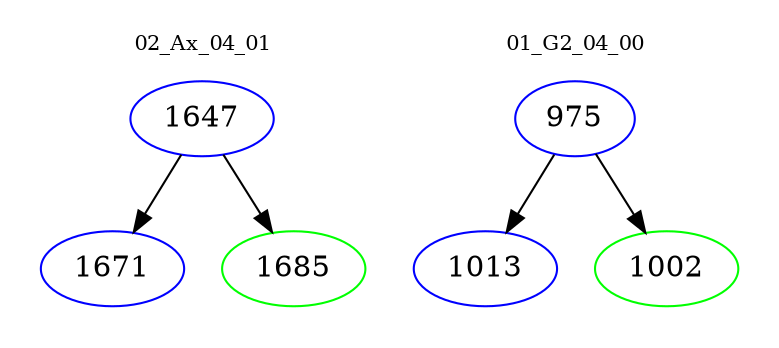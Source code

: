digraph{
subgraph cluster_0 {
color = white
label = "02_Ax_04_01";
fontsize=10;
T0_1647 [label="1647", color="blue"]
T0_1647 -> T0_1671 [color="black"]
T0_1671 [label="1671", color="blue"]
T0_1647 -> T0_1685 [color="black"]
T0_1685 [label="1685", color="green"]
}
subgraph cluster_1 {
color = white
label = "01_G2_04_00";
fontsize=10;
T1_975 [label="975", color="blue"]
T1_975 -> T1_1013 [color="black"]
T1_1013 [label="1013", color="blue"]
T1_975 -> T1_1002 [color="black"]
T1_1002 [label="1002", color="green"]
}
}
